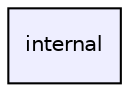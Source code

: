 digraph "internal" {
  compound=true
  node [ fontsize="10", fontname="Helvetica"];
  edge [ labelfontsize="10", labelfontname="Helvetica"];
  dir_7374381ecdb819c64ee9b6ea2bd3370d [shape=box, label="internal", style="filled", fillcolor="#eeeeff", pencolor="black", URL="dir_7374381ecdb819c64ee9b6ea2bd3370d.html"];
}
